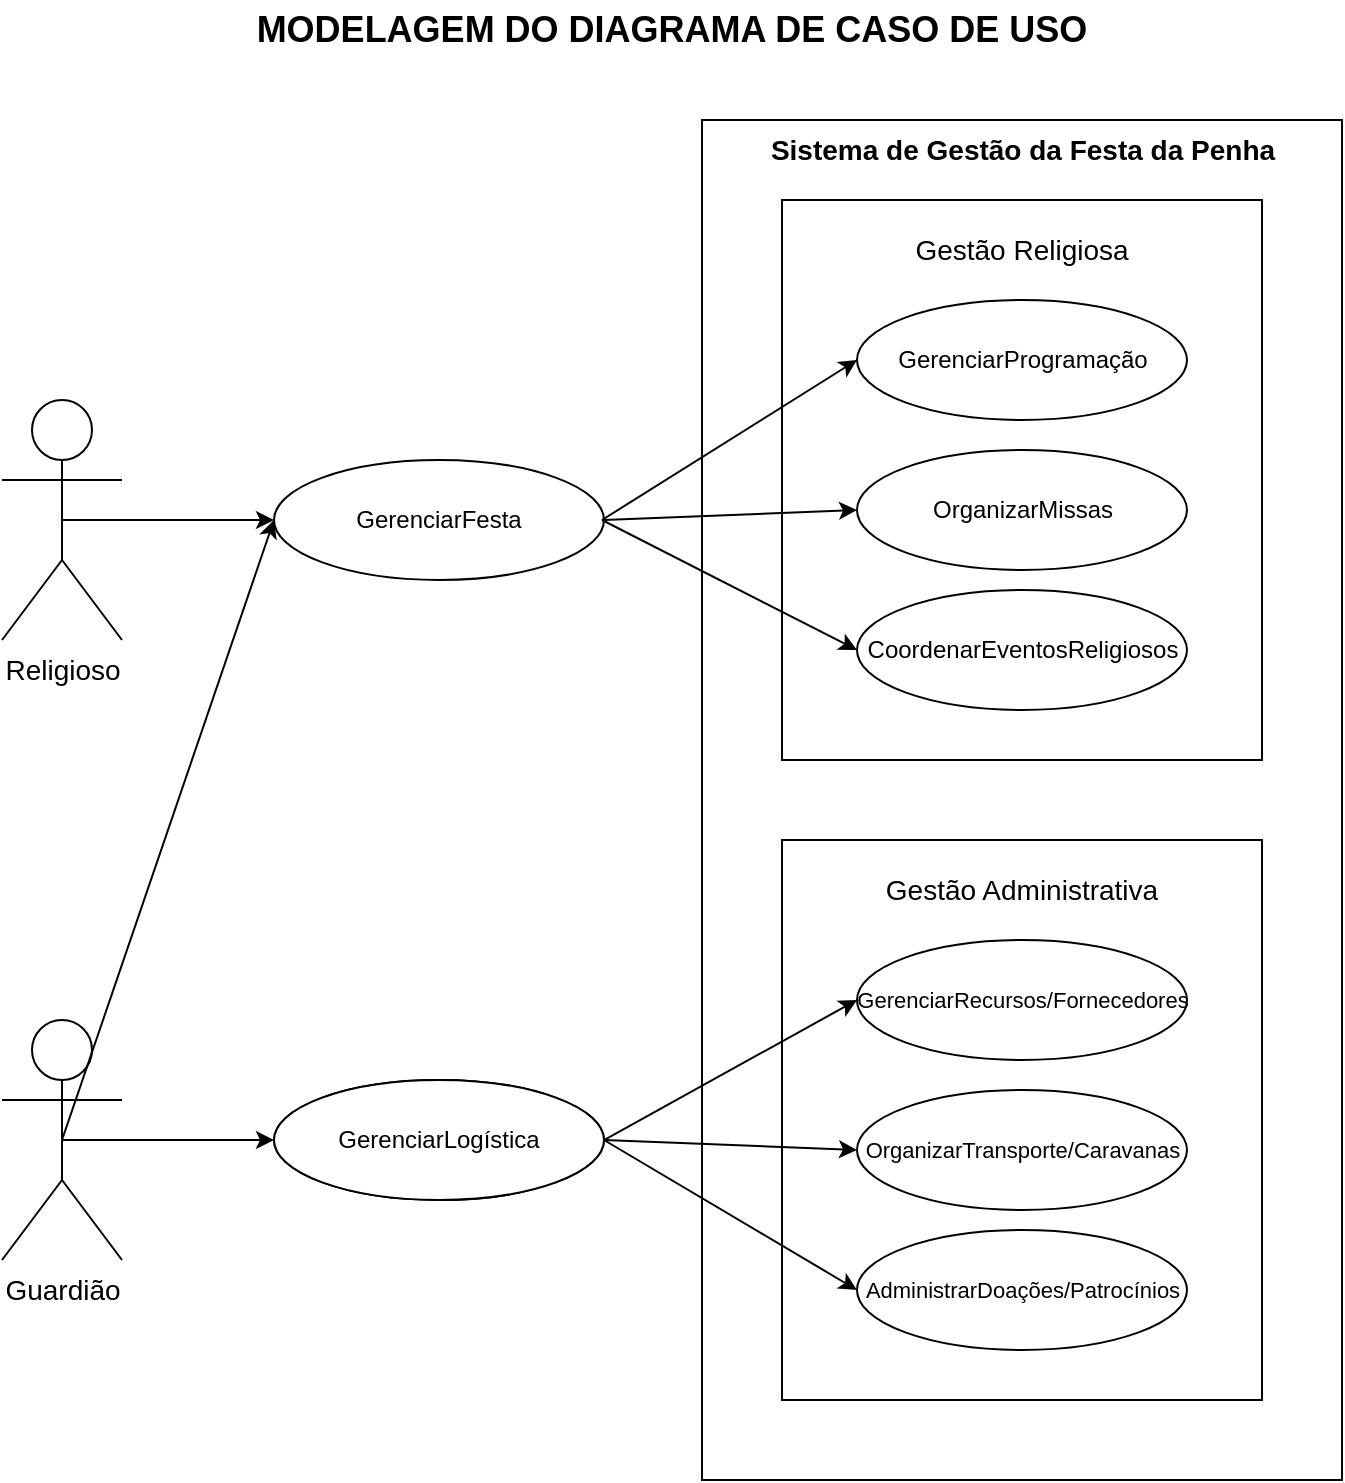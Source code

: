 <mxfile version="26.1.3">
  <diagram name="Página-1" id="Ou55HBkq7C98LPPG7FS0">
    <mxGraphModel dx="1500" dy="1972" grid="1" gridSize="10" guides="1" tooltips="1" connect="1" arrows="1" fold="1" page="1" pageScale="1" pageWidth="827" pageHeight="1169" math="0" shadow="0">
      <root>
        <mxCell id="0" />
        <mxCell id="1" parent="0" />
        <mxCell id="VruLI3Jw7RiZ8R_Fioo4-1" value="&lt;b&gt;&lt;font style=&quot;font-size: 18px;&quot;&gt;MODELAGEM DO DIAGRAMA DE CASO DE USO&lt;/font&gt;&lt;/b&gt;" style="text;html=1;align=center;verticalAlign=middle;whiteSpace=wrap;rounded=0;strokeWidth=0;strokeColor=none;" vertex="1" parent="1">
          <mxGeometry x="199" y="-20" width="430" height="30" as="geometry" />
        </mxCell>
        <mxCell id="VruLI3Jw7RiZ8R_Fioo4-2" value="&lt;span style=&quot;font-size: 14px;&quot;&gt;&lt;b&gt;Sistema de Gestão da Festa da Penha&lt;/b&gt;&lt;/span&gt;" style="text;html=1;align=center;verticalAlign=middle;resizable=0;points=[];autosize=1;strokeColor=none;fillColor=none;" vertex="1" parent="1">
          <mxGeometry x="449" y="40" width="280" height="30" as="geometry" />
        </mxCell>
        <mxCell id="VruLI3Jw7RiZ8R_Fioo4-6" value="" style="rounded=0;whiteSpace=wrap;html=1;fillColor=none;" vertex="1" parent="1">
          <mxGeometry x="429" y="40" width="320" height="680" as="geometry" />
        </mxCell>
        <mxCell id="VruLI3Jw7RiZ8R_Fioo4-7" value="" style="rounded=0;whiteSpace=wrap;html=1;" vertex="1" parent="1">
          <mxGeometry x="469" y="420" width="240" height="260" as="geometry" />
        </mxCell>
        <mxCell id="VruLI3Jw7RiZ8R_Fioo4-9" value="" style="rounded=0;whiteSpace=wrap;html=1;" vertex="1" parent="1">
          <mxGeometry x="469" y="440" width="240" height="240" as="geometry" />
        </mxCell>
        <mxCell id="VruLI3Jw7RiZ8R_Fioo4-10" value="" style="ellipse;whiteSpace=wrap;html=1;" vertex="1" parent="1">
          <mxGeometry x="506.5" y="460" width="165" height="60" as="geometry" />
        </mxCell>
        <mxCell id="VruLI3Jw7RiZ8R_Fioo4-12" value="" style="ellipse;whiteSpace=wrap;html=1;" vertex="1" parent="1">
          <mxGeometry x="506.5" y="535" width="165" height="60" as="geometry" />
        </mxCell>
        <mxCell id="VruLI3Jw7RiZ8R_Fioo4-13" value="" style="ellipse;whiteSpace=wrap;html=1;" vertex="1" parent="1">
          <mxGeometry x="506.5" y="610" width="165" height="60" as="geometry" />
        </mxCell>
        <mxCell id="VruLI3Jw7RiZ8R_Fioo4-14" value="" style="ellipse;whiteSpace=wrap;html=1;" vertex="1" parent="1">
          <mxGeometry x="506.5" y="450" width="165" height="60" as="geometry" />
        </mxCell>
        <mxCell id="VruLI3Jw7RiZ8R_Fioo4-15" value="" style="ellipse;whiteSpace=wrap;html=1;" vertex="1" parent="1">
          <mxGeometry x="506.5" y="530" width="165" height="60" as="geometry" />
        </mxCell>
        <mxCell id="VruLI3Jw7RiZ8R_Fioo4-16" value="" style="ellipse;whiteSpace=wrap;html=1;" vertex="1" parent="1">
          <mxGeometry x="506.5" y="610" width="165" height="60" as="geometry" />
        </mxCell>
        <mxCell id="VruLI3Jw7RiZ8R_Fioo4-18" value="GerenciarFesta" style="ellipse;whiteSpace=wrap;html=1;" vertex="1" parent="1">
          <mxGeometry x="215" y="210" width="165" height="60" as="geometry" />
        </mxCell>
        <mxCell id="VruLI3Jw7RiZ8R_Fioo4-27" value="" style="ellipse;whiteSpace=wrap;html=1;" vertex="1" parent="1">
          <mxGeometry x="506.5" y="450" width="165" height="60" as="geometry" />
        </mxCell>
        <mxCell id="VruLI3Jw7RiZ8R_Fioo4-28" value="" style="ellipse;whiteSpace=wrap;html=1;" vertex="1" parent="1">
          <mxGeometry x="506.5" y="530" width="165" height="60" as="geometry" />
        </mxCell>
        <mxCell id="VruLI3Jw7RiZ8R_Fioo4-29" value="" style="ellipse;whiteSpace=wrap;html=1;" vertex="1" parent="1">
          <mxGeometry x="506.5" y="610" width="165" height="60" as="geometry" />
        </mxCell>
        <mxCell id="VruLI3Jw7RiZ8R_Fioo4-30" value="" style="ellipse;whiteSpace=wrap;html=1;" vertex="1" parent="1">
          <mxGeometry x="215" y="520" width="165" height="60" as="geometry" />
        </mxCell>
        <mxCell id="VruLI3Jw7RiZ8R_Fioo4-53" style="edgeStyle=orthogonalEdgeStyle;rounded=0;orthogonalLoop=1;jettySize=auto;html=1;exitX=0.5;exitY=0.5;exitDx=0;exitDy=0;exitPerimeter=0;entryX=0;entryY=0.5;entryDx=0;entryDy=0;" edge="1" parent="1" source="VruLI3Jw7RiZ8R_Fioo4-35" target="VruLI3Jw7RiZ8R_Fioo4-18">
          <mxGeometry relative="1" as="geometry" />
        </mxCell>
        <mxCell id="VruLI3Jw7RiZ8R_Fioo4-35" value="&lt;font style=&quot;font-size: 14px;&quot;&gt;Religioso&lt;/font&gt;&lt;div&gt;&lt;br&gt;&lt;/div&gt;" style="shape=umlActor;verticalLabelPosition=bottom;verticalAlign=top;html=1;outlineConnect=0;" vertex="1" parent="1">
          <mxGeometry x="79" y="180" width="60" height="120" as="geometry" />
        </mxCell>
        <mxCell id="VruLI3Jw7RiZ8R_Fioo4-41" value="" style="rounded=0;whiteSpace=wrap;html=1;" vertex="1" parent="1">
          <mxGeometry x="469" y="400" width="240" height="280" as="geometry" />
        </mxCell>
        <mxCell id="VruLI3Jw7RiZ8R_Fioo4-42" value="&lt;font style=&quot;font-size: 11px;&quot;&gt;GerenciarRecursos/Fornecedores&lt;/font&gt;" style="ellipse;whiteSpace=wrap;html=1;" vertex="1" parent="1">
          <mxGeometry x="506.5" y="450" width="165" height="60" as="geometry" />
        </mxCell>
        <mxCell id="VruLI3Jw7RiZ8R_Fioo4-43" value="&lt;font style=&quot;font-size: 11px;&quot;&gt;OrganizarTransporte/Caravanas&lt;/font&gt;" style="ellipse;whiteSpace=wrap;html=1;" vertex="1" parent="1">
          <mxGeometry x="506.5" y="525" width="165" height="60" as="geometry" />
        </mxCell>
        <mxCell id="VruLI3Jw7RiZ8R_Fioo4-44" value="&lt;font style=&quot;font-size: 11px;&quot;&gt;AdministrarDoações/Patrocínios&lt;/font&gt;" style="ellipse;whiteSpace=wrap;html=1;" vertex="1" parent="1">
          <mxGeometry x="506.5" y="595" width="165" height="60" as="geometry" />
        </mxCell>
        <mxCell id="VruLI3Jw7RiZ8R_Fioo4-45" value="GerenciarLogística" style="ellipse;whiteSpace=wrap;html=1;" vertex="1" parent="1">
          <mxGeometry x="215" y="520" width="165" height="60" as="geometry" />
        </mxCell>
        <mxCell id="VruLI3Jw7RiZ8R_Fioo4-56" style="edgeStyle=orthogonalEdgeStyle;rounded=0;orthogonalLoop=1;jettySize=auto;html=1;exitX=0.5;exitY=0.5;exitDx=0;exitDy=0;exitPerimeter=0;entryX=0;entryY=0.5;entryDx=0;entryDy=0;" edge="1" parent="1" source="VruLI3Jw7RiZ8R_Fioo4-52" target="VruLI3Jw7RiZ8R_Fioo4-45">
          <mxGeometry relative="1" as="geometry" />
        </mxCell>
        <mxCell id="VruLI3Jw7RiZ8R_Fioo4-52" value="&lt;span style=&quot;font-size: 14px;&quot;&gt;Guardião&lt;/span&gt;&lt;div&gt;&lt;span style=&quot;font-size: 14px;&quot;&gt;&lt;br&gt;&lt;/span&gt;&lt;/div&gt;" style="shape=umlActor;verticalLabelPosition=bottom;verticalAlign=top;html=1;outlineConnect=0;" vertex="1" parent="1">
          <mxGeometry x="79" y="490" width="60" height="120" as="geometry" />
        </mxCell>
        <mxCell id="VruLI3Jw7RiZ8R_Fioo4-57" value="" style="rounded=0;whiteSpace=wrap;html=1;" vertex="1" parent="1">
          <mxGeometry x="469" y="100" width="240" height="260" as="geometry" />
        </mxCell>
        <mxCell id="VruLI3Jw7RiZ8R_Fioo4-58" value="" style="rounded=0;whiteSpace=wrap;html=1;" vertex="1" parent="1">
          <mxGeometry x="469" y="120" width="240" height="240" as="geometry" />
        </mxCell>
        <mxCell id="VruLI3Jw7RiZ8R_Fioo4-59" value="" style="ellipse;whiteSpace=wrap;html=1;" vertex="1" parent="1">
          <mxGeometry x="506.5" y="140" width="165" height="60" as="geometry" />
        </mxCell>
        <mxCell id="VruLI3Jw7RiZ8R_Fioo4-60" value="" style="ellipse;whiteSpace=wrap;html=1;" vertex="1" parent="1">
          <mxGeometry x="506.5" y="215" width="165" height="60" as="geometry" />
        </mxCell>
        <mxCell id="VruLI3Jw7RiZ8R_Fioo4-61" value="" style="ellipse;whiteSpace=wrap;html=1;" vertex="1" parent="1">
          <mxGeometry x="506.5" y="290" width="165" height="60" as="geometry" />
        </mxCell>
        <mxCell id="VruLI3Jw7RiZ8R_Fioo4-62" value="" style="ellipse;whiteSpace=wrap;html=1;" vertex="1" parent="1">
          <mxGeometry x="506.5" y="130" width="165" height="60" as="geometry" />
        </mxCell>
        <mxCell id="VruLI3Jw7RiZ8R_Fioo4-63" value="" style="ellipse;whiteSpace=wrap;html=1;" vertex="1" parent="1">
          <mxGeometry x="506.5" y="210" width="165" height="60" as="geometry" />
        </mxCell>
        <mxCell id="VruLI3Jw7RiZ8R_Fioo4-64" value="" style="ellipse;whiteSpace=wrap;html=1;" vertex="1" parent="1">
          <mxGeometry x="506.5" y="290" width="165" height="60" as="geometry" />
        </mxCell>
        <mxCell id="VruLI3Jw7RiZ8R_Fioo4-65" value="" style="ellipse;whiteSpace=wrap;html=1;" vertex="1" parent="1">
          <mxGeometry x="506.5" y="130" width="165" height="60" as="geometry" />
        </mxCell>
        <mxCell id="VruLI3Jw7RiZ8R_Fioo4-66" value="" style="ellipse;whiteSpace=wrap;html=1;" vertex="1" parent="1">
          <mxGeometry x="506.5" y="210" width="165" height="60" as="geometry" />
        </mxCell>
        <mxCell id="VruLI3Jw7RiZ8R_Fioo4-67" value="" style="ellipse;whiteSpace=wrap;html=1;" vertex="1" parent="1">
          <mxGeometry x="506.5" y="290" width="165" height="60" as="geometry" />
        </mxCell>
        <mxCell id="VruLI3Jw7RiZ8R_Fioo4-68" value="" style="rounded=0;whiteSpace=wrap;html=1;fillColor=default;" vertex="1" parent="1">
          <mxGeometry x="469" y="80" width="240" height="280" as="geometry" />
        </mxCell>
        <mxCell id="VruLI3Jw7RiZ8R_Fioo4-69" value="GerenciarProgramação" style="ellipse;whiteSpace=wrap;html=1;" vertex="1" parent="1">
          <mxGeometry x="506.5" y="130" width="165" height="60" as="geometry" />
        </mxCell>
        <mxCell id="VruLI3Jw7RiZ8R_Fioo4-70" value="Organizar&lt;span style=&quot;background-color: transparent; color: light-dark(rgb(0, 0, 0), rgb(255, 255, 255));&quot;&gt;Missas&lt;/span&gt;" style="ellipse;whiteSpace=wrap;html=1;" vertex="1" parent="1">
          <mxGeometry x="506.5" y="205" width="165" height="60" as="geometry" />
        </mxCell>
        <mxCell id="VruLI3Jw7RiZ8R_Fioo4-71" value="CoordenarEventosReligiosos" style="ellipse;whiteSpace=wrap;html=1;" vertex="1" parent="1">
          <mxGeometry x="506.5" y="275" width="165" height="60" as="geometry" />
        </mxCell>
        <mxCell id="VruLI3Jw7RiZ8R_Fioo4-74" value="" style="endArrow=classic;html=1;rounded=0;entryX=0;entryY=0.5;entryDx=0;entryDy=0;exitX=1;exitY=0.5;exitDx=0;exitDy=0;" edge="1" parent="1" source="VruLI3Jw7RiZ8R_Fioo4-18" target="VruLI3Jw7RiZ8R_Fioo4-70">
          <mxGeometry width="50" height="50" relative="1" as="geometry">
            <mxPoint x="389" y="240" as="sourcePoint" />
            <mxPoint x="439" y="190" as="targetPoint" />
          </mxGeometry>
        </mxCell>
        <mxCell id="VruLI3Jw7RiZ8R_Fioo4-75" value="" style="endArrow=classic;html=1;rounded=0;entryX=0;entryY=0.5;entryDx=0;entryDy=0;" edge="1" parent="1" target="VruLI3Jw7RiZ8R_Fioo4-69">
          <mxGeometry width="50" height="50" relative="1" as="geometry">
            <mxPoint x="379" y="240" as="sourcePoint" />
            <mxPoint x="429" y="190" as="targetPoint" />
          </mxGeometry>
        </mxCell>
        <mxCell id="VruLI3Jw7RiZ8R_Fioo4-76" value="" style="endArrow=classic;html=1;rounded=0;entryX=0;entryY=0.5;entryDx=0;entryDy=0;" edge="1" parent="1" target="VruLI3Jw7RiZ8R_Fioo4-71">
          <mxGeometry width="50" height="50" relative="1" as="geometry">
            <mxPoint x="379" y="240" as="sourcePoint" />
            <mxPoint x="429" y="190" as="targetPoint" />
          </mxGeometry>
        </mxCell>
        <mxCell id="VruLI3Jw7RiZ8R_Fioo4-77" value="&lt;font style=&quot;font-size: 14px;&quot;&gt;Gestão Religiosa&lt;/font&gt;" style="text;html=1;align=center;verticalAlign=middle;whiteSpace=wrap;rounded=0;" vertex="1" parent="1">
          <mxGeometry x="523.25" y="90" width="131.5" height="30" as="geometry" />
        </mxCell>
        <mxCell id="VruLI3Jw7RiZ8R_Fioo4-78" value="&lt;span style=&quot;font-size: 14px;&quot;&gt;Gestão Administrativa&lt;/span&gt;" style="text;html=1;align=center;verticalAlign=middle;whiteSpace=wrap;rounded=0;" vertex="1" parent="1">
          <mxGeometry x="514" y="410" width="150" height="30" as="geometry" />
        </mxCell>
        <mxCell id="VruLI3Jw7RiZ8R_Fioo4-81" value="" style="endArrow=classic;html=1;rounded=0;exitX=1;exitY=0.5;exitDx=0;exitDy=0;entryX=0;entryY=0.5;entryDx=0;entryDy=0;" edge="1" parent="1" source="VruLI3Jw7RiZ8R_Fioo4-45" target="VruLI3Jw7RiZ8R_Fioo4-43">
          <mxGeometry width="50" height="50" relative="1" as="geometry">
            <mxPoint x="389" y="570" as="sourcePoint" />
            <mxPoint x="439" y="520" as="targetPoint" />
          </mxGeometry>
        </mxCell>
        <mxCell id="VruLI3Jw7RiZ8R_Fioo4-82" value="" style="endArrow=classic;html=1;rounded=0;exitX=1;exitY=0.5;exitDx=0;exitDy=0;entryX=0;entryY=0.5;entryDx=0;entryDy=0;" edge="1" parent="1" source="VruLI3Jw7RiZ8R_Fioo4-45" target="VruLI3Jw7RiZ8R_Fioo4-42">
          <mxGeometry width="50" height="50" relative="1" as="geometry">
            <mxPoint x="379" y="540" as="sourcePoint" />
            <mxPoint x="429" y="490" as="targetPoint" />
          </mxGeometry>
        </mxCell>
        <mxCell id="VruLI3Jw7RiZ8R_Fioo4-83" value="" style="endArrow=classic;html=1;rounded=0;entryX=0;entryY=0.5;entryDx=0;entryDy=0;exitX=1;exitY=0.5;exitDx=0;exitDy=0;" edge="1" parent="1" source="VruLI3Jw7RiZ8R_Fioo4-45" target="VruLI3Jw7RiZ8R_Fioo4-44">
          <mxGeometry width="50" height="50" relative="1" as="geometry">
            <mxPoint x="359" y="650" as="sourcePoint" />
            <mxPoint x="409" y="600" as="targetPoint" />
          </mxGeometry>
        </mxCell>
        <mxCell id="VruLI3Jw7RiZ8R_Fioo4-85" value="" style="endArrow=classic;html=1;rounded=0;entryX=0;entryY=0.5;entryDx=0;entryDy=0;exitX=0.5;exitY=0.5;exitDx=0;exitDy=0;exitPerimeter=0;" edge="1" parent="1" source="VruLI3Jw7RiZ8R_Fioo4-52" target="VruLI3Jw7RiZ8R_Fioo4-18">
          <mxGeometry width="50" height="50" relative="1" as="geometry">
            <mxPoint x="69" y="420" as="sourcePoint" />
            <mxPoint x="119" y="370" as="targetPoint" />
          </mxGeometry>
        </mxCell>
      </root>
    </mxGraphModel>
  </diagram>
</mxfile>
